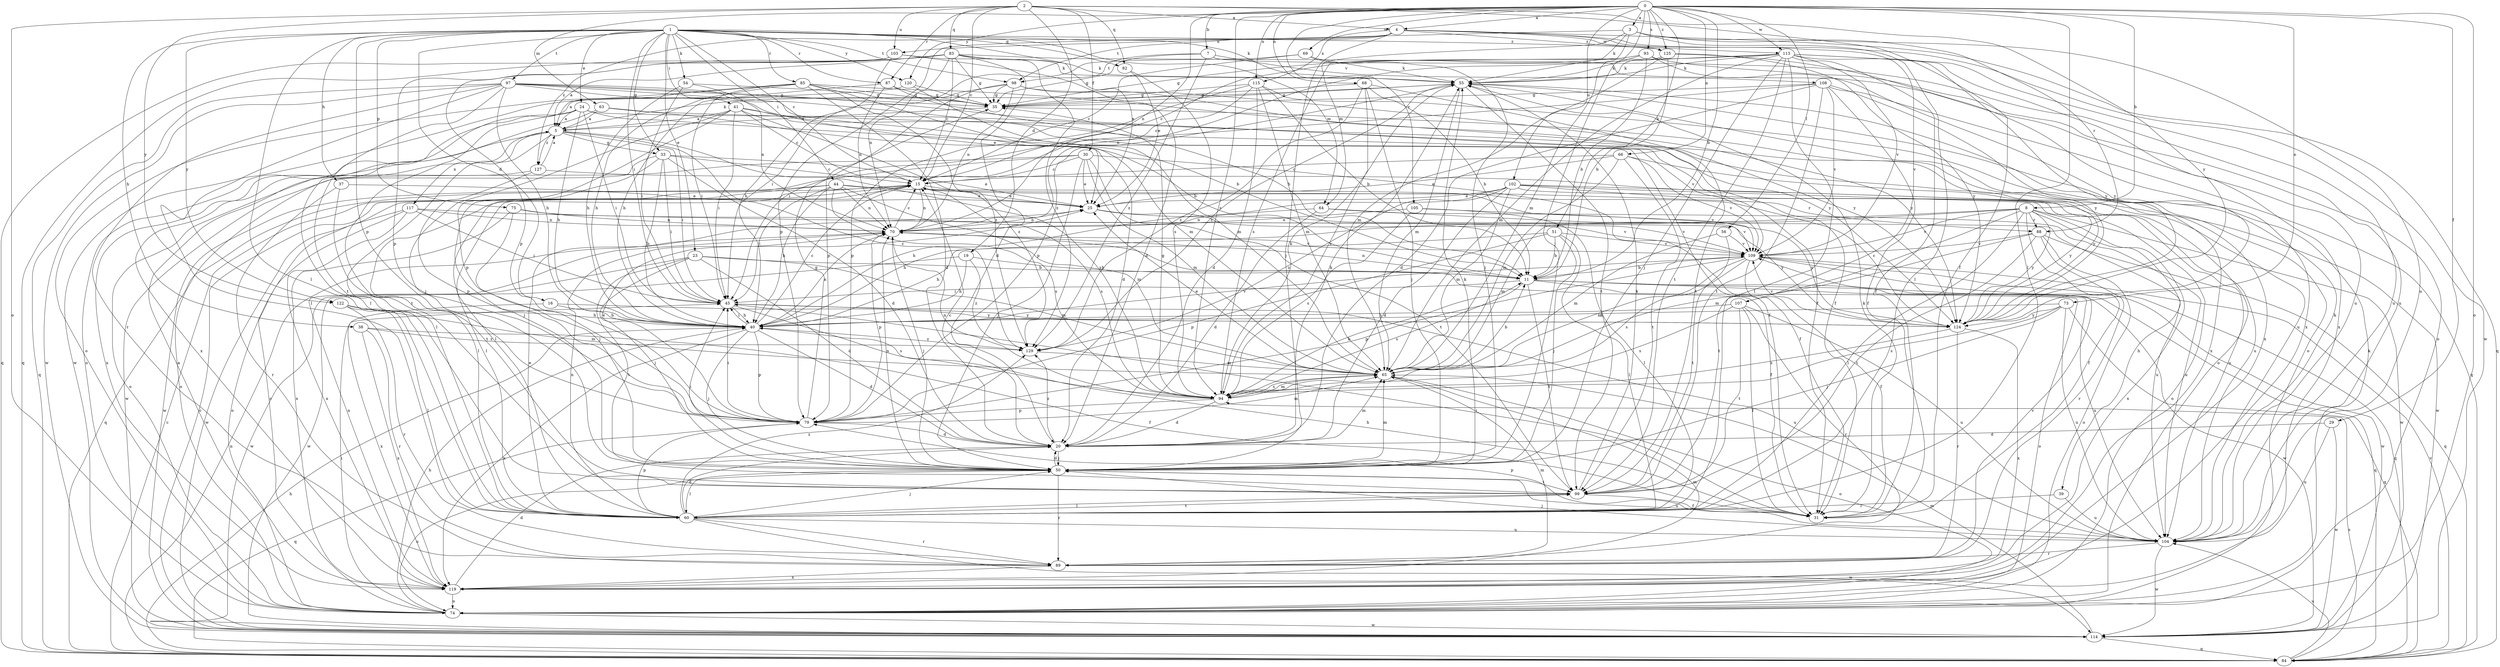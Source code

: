 strict digraph  {
0;
1;
2;
3;
4;
5;
7;
8;
11;
15;
16;
19;
20;
23;
24;
25;
29;
30;
31;
33;
35;
37;
38;
39;
40;
41;
44;
45;
50;
51;
54;
55;
56;
60;
63;
64;
65;
66;
68;
69;
70;
73;
74;
75;
79;
82;
83;
84;
85;
87;
88;
89;
93;
94;
97;
98;
99;
102;
103;
104;
105;
107;
108;
109;
113;
114;
115;
117;
119;
120;
122;
124;
125;
127;
129;
0 -> 3  [label=a];
0 -> 4  [label=a];
0 -> 7  [label=b];
0 -> 8  [label=b];
0 -> 11  [label=b];
0 -> 29  [label=f];
0 -> 50  [label=j];
0 -> 51  [label=k];
0 -> 56  [label=l];
0 -> 60  [label=l];
0 -> 63  [label=m];
0 -> 66  [label=n];
0 -> 68  [label=n];
0 -> 69  [label=n];
0 -> 70  [label=n];
0 -> 73  [label=o];
0 -> 74  [label=o];
0 -> 93  [label=s];
0 -> 94  [label=s];
0 -> 102  [label=u];
0 -> 105  [label=v];
0 -> 113  [label=w];
0 -> 115  [label=x];
0 -> 120  [label=y];
0 -> 125  [label=z];
1 -> 15  [label=c];
1 -> 16  [label=d];
1 -> 23  [label=e];
1 -> 24  [label=e];
1 -> 25  [label=e];
1 -> 33  [label=g];
1 -> 37  [label=h];
1 -> 38  [label=h];
1 -> 41  [label=i];
1 -> 44  [label=i];
1 -> 45  [label=i];
1 -> 54  [label=k];
1 -> 55  [label=k];
1 -> 60  [label=l];
1 -> 64  [label=m];
1 -> 75  [label=p];
1 -> 79  [label=p];
1 -> 82  [label=q];
1 -> 85  [label=r];
1 -> 87  [label=r];
1 -> 97  [label=t];
1 -> 98  [label=t];
1 -> 120  [label=y];
1 -> 122  [label=y];
1 -> 125  [label=z];
2 -> 4  [label=a];
2 -> 15  [label=c];
2 -> 19  [label=d];
2 -> 30  [label=f];
2 -> 31  [label=f];
2 -> 74  [label=o];
2 -> 82  [label=q];
2 -> 83  [label=q];
2 -> 87  [label=r];
2 -> 103  [label=u];
2 -> 122  [label=y];
2 -> 124  [label=y];
3 -> 55  [label=k];
3 -> 60  [label=l];
3 -> 64  [label=m];
3 -> 65  [label=m];
3 -> 88  [label=r];
3 -> 103  [label=u];
3 -> 104  [label=u];
4 -> 50  [label=j];
4 -> 79  [label=p];
4 -> 84  [label=q];
4 -> 98  [label=t];
4 -> 107  [label=v];
4 -> 113  [label=w];
4 -> 114  [label=w];
4 -> 115  [label=x];
4 -> 125  [label=z];
4 -> 127  [label=z];
5 -> 33  [label=g];
5 -> 45  [label=i];
5 -> 55  [label=k];
5 -> 60  [label=l];
5 -> 94  [label=s];
5 -> 117  [label=x];
5 -> 119  [label=x];
5 -> 127  [label=z];
5 -> 129  [label=z];
7 -> 35  [label=g];
7 -> 98  [label=t];
7 -> 104  [label=u];
7 -> 108  [label=v];
7 -> 129  [label=z];
8 -> 31  [label=f];
8 -> 39  [label=h];
8 -> 40  [label=h];
8 -> 60  [label=l];
8 -> 65  [label=m];
8 -> 88  [label=r];
8 -> 99  [label=t];
8 -> 109  [label=v];
8 -> 114  [label=w];
8 -> 119  [label=x];
8 -> 124  [label=y];
11 -> 45  [label=i];
11 -> 70  [label=n];
11 -> 74  [label=o];
11 -> 84  [label=q];
11 -> 94  [label=s];
11 -> 99  [label=t];
11 -> 104  [label=u];
11 -> 114  [label=w];
15 -> 25  [label=e];
15 -> 60  [label=l];
15 -> 70  [label=n];
15 -> 84  [label=q];
15 -> 88  [label=r];
15 -> 94  [label=s];
16 -> 40  [label=h];
16 -> 119  [label=x];
16 -> 124  [label=y];
19 -> 11  [label=b];
19 -> 40  [label=h];
19 -> 114  [label=w];
19 -> 129  [label=z];
20 -> 15  [label=c];
20 -> 50  [label=j];
20 -> 55  [label=k];
20 -> 65  [label=m];
20 -> 129  [label=z];
23 -> 11  [label=b];
23 -> 20  [label=d];
23 -> 50  [label=j];
23 -> 65  [label=m];
23 -> 99  [label=t];
23 -> 114  [label=w];
24 -> 5  [label=a];
24 -> 31  [label=f];
24 -> 40  [label=h];
24 -> 45  [label=i];
24 -> 74  [label=o];
24 -> 99  [label=t];
24 -> 104  [label=u];
25 -> 70  [label=n];
25 -> 104  [label=u];
25 -> 109  [label=v];
29 -> 20  [label=d];
29 -> 104  [label=u];
29 -> 114  [label=w];
30 -> 15  [label=c];
30 -> 25  [label=e];
30 -> 31  [label=f];
30 -> 50  [label=j];
30 -> 60  [label=l];
30 -> 65  [label=m];
30 -> 99  [label=t];
30 -> 114  [label=w];
31 -> 40  [label=h];
31 -> 45  [label=i];
31 -> 55  [label=k];
31 -> 79  [label=p];
33 -> 15  [label=c];
33 -> 20  [label=d];
33 -> 25  [label=e];
33 -> 40  [label=h];
33 -> 45  [label=i];
33 -> 50  [label=j];
33 -> 74  [label=o];
35 -> 5  [label=a];
35 -> 119  [label=x];
37 -> 25  [label=e];
37 -> 89  [label=r];
37 -> 99  [label=t];
38 -> 31  [label=f];
38 -> 89  [label=r];
38 -> 119  [label=x];
38 -> 129  [label=z];
39 -> 60  [label=l];
39 -> 104  [label=u];
40 -> 15  [label=c];
40 -> 20  [label=d];
40 -> 45  [label=i];
40 -> 50  [label=j];
40 -> 70  [label=n];
40 -> 79  [label=p];
40 -> 109  [label=v];
40 -> 119  [label=x];
40 -> 129  [label=z];
41 -> 5  [label=a];
41 -> 11  [label=b];
41 -> 15  [label=c];
41 -> 45  [label=i];
41 -> 50  [label=j];
41 -> 79  [label=p];
41 -> 109  [label=v];
41 -> 129  [label=z];
44 -> 25  [label=e];
44 -> 40  [label=h];
44 -> 45  [label=i];
44 -> 60  [label=l];
44 -> 65  [label=m];
44 -> 70  [label=n];
44 -> 94  [label=s];
44 -> 109  [label=v];
44 -> 114  [label=w];
45 -> 40  [label=h];
45 -> 94  [label=s];
45 -> 104  [label=u];
45 -> 124  [label=y];
50 -> 20  [label=d];
50 -> 45  [label=i];
50 -> 55  [label=k];
50 -> 60  [label=l];
50 -> 65  [label=m];
50 -> 70  [label=n];
50 -> 74  [label=o];
50 -> 89  [label=r];
50 -> 99  [label=t];
50 -> 104  [label=u];
51 -> 11  [label=b];
51 -> 40  [label=h];
51 -> 50  [label=j];
51 -> 60  [label=l];
51 -> 79  [label=p];
51 -> 109  [label=v];
54 -> 35  [label=g];
54 -> 40  [label=h];
54 -> 45  [label=i];
54 -> 70  [label=n];
55 -> 35  [label=g];
55 -> 65  [label=m];
55 -> 79  [label=p];
55 -> 99  [label=t];
55 -> 119  [label=x];
55 -> 129  [label=z];
56 -> 65  [label=m];
56 -> 99  [label=t];
56 -> 109  [label=v];
60 -> 20  [label=d];
60 -> 25  [label=e];
60 -> 50  [label=j];
60 -> 70  [label=n];
60 -> 79  [label=p];
60 -> 89  [label=r];
60 -> 99  [label=t];
60 -> 104  [label=u];
60 -> 114  [label=w];
60 -> 129  [label=z];
63 -> 5  [label=a];
63 -> 20  [label=d];
63 -> 74  [label=o];
63 -> 119  [label=x];
64 -> 20  [label=d];
64 -> 70  [label=n];
64 -> 104  [label=u];
64 -> 109  [label=v];
65 -> 11  [label=b];
65 -> 25  [label=e];
65 -> 74  [label=o];
65 -> 94  [label=s];
66 -> 15  [label=c];
66 -> 25  [label=e];
66 -> 65  [label=m];
66 -> 99  [label=t];
66 -> 109  [label=v];
66 -> 124  [label=y];
68 -> 11  [label=b];
68 -> 35  [label=g];
68 -> 50  [label=j];
68 -> 94  [label=s];
68 -> 99  [label=t];
68 -> 129  [label=z];
69 -> 15  [label=c];
69 -> 45  [label=i];
69 -> 50  [label=j];
69 -> 55  [label=k];
70 -> 15  [label=c];
70 -> 31  [label=f];
70 -> 50  [label=j];
70 -> 79  [label=p];
70 -> 109  [label=v];
73 -> 40  [label=h];
73 -> 50  [label=j];
73 -> 84  [label=q];
73 -> 94  [label=s];
73 -> 104  [label=u];
73 -> 124  [label=y];
74 -> 15  [label=c];
74 -> 40  [label=h];
74 -> 45  [label=i];
74 -> 55  [label=k];
74 -> 114  [label=w];
75 -> 50  [label=j];
75 -> 70  [label=n];
75 -> 119  [label=x];
75 -> 124  [label=y];
79 -> 20  [label=d];
79 -> 25  [label=e];
79 -> 35  [label=g];
79 -> 45  [label=i];
79 -> 65  [label=m];
79 -> 84  [label=q];
82 -> 25  [label=e];
82 -> 94  [label=s];
83 -> 5  [label=a];
83 -> 15  [label=c];
83 -> 20  [label=d];
83 -> 35  [label=g];
83 -> 55  [label=k];
83 -> 70  [label=n];
83 -> 79  [label=p];
83 -> 84  [label=q];
83 -> 104  [label=u];
83 -> 129  [label=z];
84 -> 15  [label=c];
84 -> 40  [label=h];
84 -> 70  [label=n];
84 -> 94  [label=s];
84 -> 104  [label=u];
84 -> 109  [label=v];
85 -> 5  [label=a];
85 -> 20  [label=d];
85 -> 35  [label=g];
85 -> 40  [label=h];
85 -> 45  [label=i];
85 -> 65  [label=m];
85 -> 74  [label=o];
85 -> 124  [label=y];
85 -> 129  [label=z];
87 -> 11  [label=b];
87 -> 35  [label=g];
87 -> 40  [label=h];
87 -> 70  [label=n];
88 -> 65  [label=m];
88 -> 74  [label=o];
88 -> 84  [label=q];
88 -> 89  [label=r];
88 -> 99  [label=t];
88 -> 109  [label=v];
89 -> 65  [label=m];
89 -> 109  [label=v];
89 -> 119  [label=x];
93 -> 11  [label=b];
93 -> 35  [label=g];
93 -> 55  [label=k];
93 -> 74  [label=o];
93 -> 94  [label=s];
93 -> 124  [label=y];
94 -> 11  [label=b];
94 -> 20  [label=d];
94 -> 35  [label=g];
94 -> 55  [label=k];
94 -> 65  [label=m];
94 -> 70  [label=n];
94 -> 79  [label=p];
97 -> 11  [label=b];
97 -> 25  [label=e];
97 -> 31  [label=f];
97 -> 35  [label=g];
97 -> 40  [label=h];
97 -> 60  [label=l];
97 -> 84  [label=q];
97 -> 89  [label=r];
97 -> 99  [label=t];
97 -> 114  [label=w];
97 -> 124  [label=y];
98 -> 31  [label=f];
98 -> 35  [label=g];
98 -> 60  [label=l];
98 -> 70  [label=n];
98 -> 79  [label=p];
98 -> 124  [label=y];
99 -> 31  [label=f];
99 -> 55  [label=k];
99 -> 60  [label=l];
102 -> 20  [label=d];
102 -> 25  [label=e];
102 -> 40  [label=h];
102 -> 65  [label=m];
102 -> 74  [label=o];
102 -> 104  [label=u];
102 -> 114  [label=w];
102 -> 124  [label=y];
102 -> 129  [label=z];
103 -> 20  [label=d];
103 -> 40  [label=h];
103 -> 55  [label=k];
103 -> 79  [label=p];
103 -> 84  [label=q];
104 -> 50  [label=j];
104 -> 55  [label=k];
104 -> 89  [label=r];
104 -> 114  [label=w];
105 -> 60  [label=l];
105 -> 70  [label=n];
105 -> 94  [label=s];
105 -> 124  [label=y];
107 -> 31  [label=f];
107 -> 40  [label=h];
107 -> 89  [label=r];
107 -> 94  [label=s];
107 -> 99  [label=t];
107 -> 104  [label=u];
108 -> 20  [label=d];
108 -> 31  [label=f];
108 -> 35  [label=g];
108 -> 45  [label=i];
108 -> 84  [label=q];
108 -> 99  [label=t];
108 -> 109  [label=v];
108 -> 124  [label=y];
109 -> 11  [label=b];
109 -> 31  [label=f];
109 -> 65  [label=m];
109 -> 79  [label=p];
109 -> 84  [label=q];
109 -> 94  [label=s];
109 -> 114  [label=w];
113 -> 15  [label=c];
113 -> 31  [label=f];
113 -> 50  [label=j];
113 -> 55  [label=k];
113 -> 60  [label=l];
113 -> 65  [label=m];
113 -> 70  [label=n];
113 -> 99  [label=t];
113 -> 104  [label=u];
113 -> 109  [label=v];
113 -> 119  [label=x];
113 -> 124  [label=y];
114 -> 15  [label=c];
114 -> 65  [label=m];
114 -> 84  [label=q];
115 -> 11  [label=b];
115 -> 15  [label=c];
115 -> 20  [label=d];
115 -> 35  [label=g];
115 -> 65  [label=m];
115 -> 74  [label=o];
115 -> 79  [label=p];
117 -> 45  [label=i];
117 -> 70  [label=n];
117 -> 74  [label=o];
117 -> 109  [label=v];
117 -> 114  [label=w];
117 -> 119  [label=x];
119 -> 5  [label=a];
119 -> 20  [label=d];
119 -> 65  [label=m];
119 -> 70  [label=n];
119 -> 74  [label=o];
120 -> 35  [label=g];
120 -> 65  [label=m];
120 -> 114  [label=w];
122 -> 40  [label=h];
122 -> 60  [label=l];
122 -> 65  [label=m];
122 -> 89  [label=r];
124 -> 15  [label=c];
124 -> 89  [label=r];
124 -> 94  [label=s];
124 -> 109  [label=v];
124 -> 119  [label=x];
125 -> 11  [label=b];
125 -> 55  [label=k];
125 -> 65  [label=m];
125 -> 119  [label=x];
125 -> 124  [label=y];
127 -> 5  [label=a];
127 -> 74  [label=o];
127 -> 79  [label=p];
127 -> 104  [label=u];
129 -> 65  [label=m];
}
